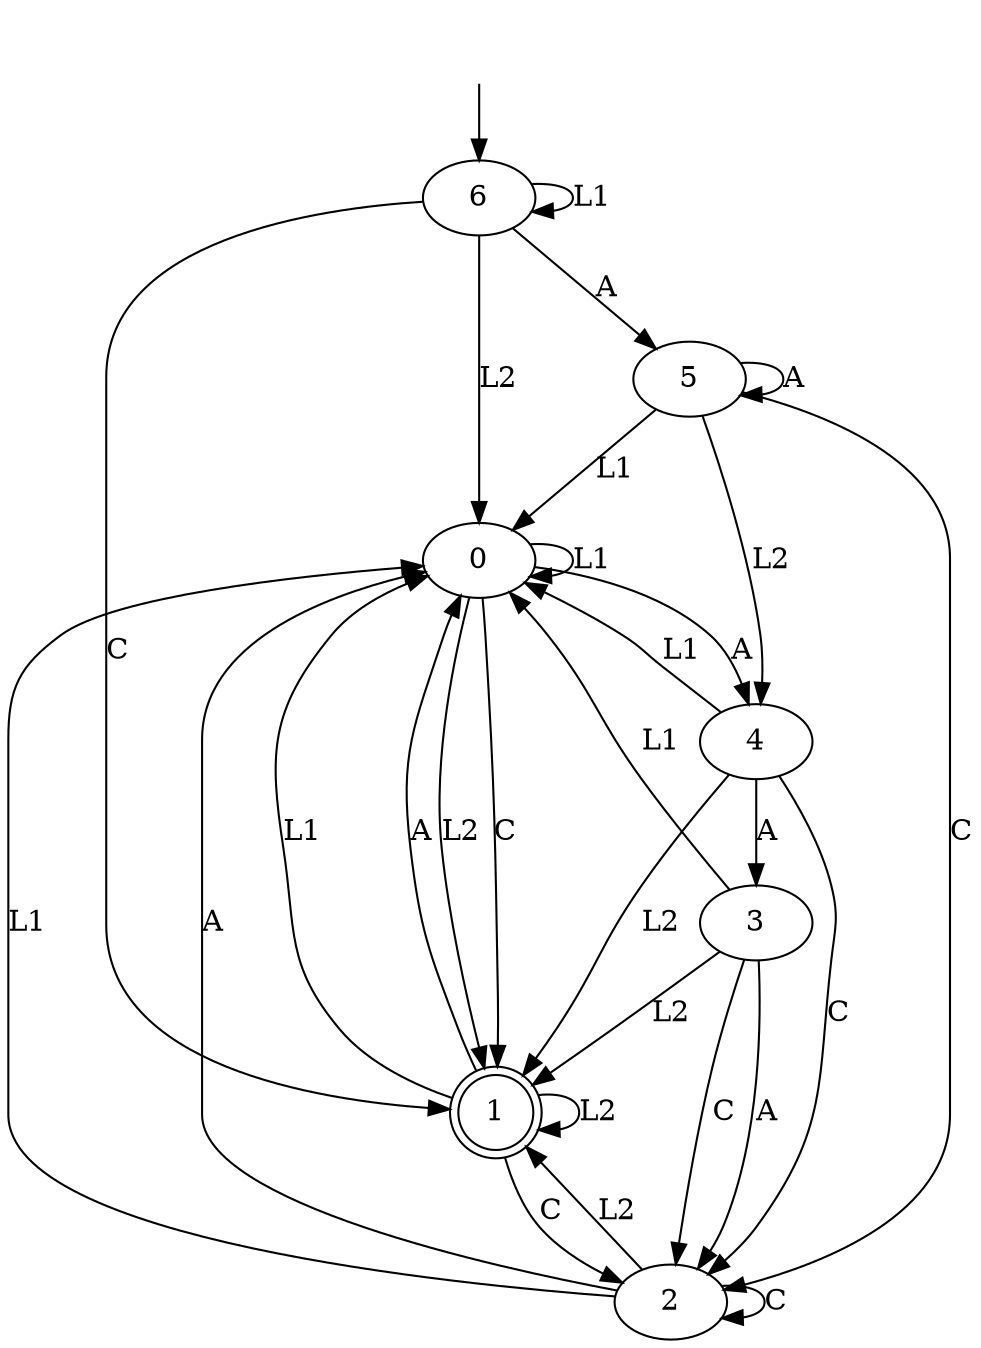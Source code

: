 digraph "output/magento_result_a_0.2" {
0 [label=0];
1 [label=1, shape=doublecircle];
2 [label=2];
3 [label=3];
4 [label=4];
5 [label=5];
6 [label=6];
0 -> 0  [label=L1];
0 -> 1  [label=L2];
0 -> 4  [label=A];
0 -> 1  [label=C];
1 -> 0  [label=L1];
1 -> 1  [label=L2];
1 -> 0  [label=A];
1 -> 2  [label=C];
2 -> 0  [label=L1];
2 -> 1  [label=L2];
2 -> 0  [label=A];
2 -> 2  [label=C];
3 -> 0  [label=L1];
3 -> 1  [label=L2];
3 -> 2  [label=A];
3 -> 2  [label=C];
4 -> 0  [label=L1];
4 -> 1  [label=L2];
4 -> 3  [label=A];
4 -> 2  [label=C];
5 -> 0  [label=L1];
5 -> 4  [label=L2];
5 -> 5  [label=A];
5 -> 2  [label=C];
6 -> 6  [label=L1];
6 -> 0  [label=L2];
6 -> 5  [label=A];
6 -> 1  [label=C];
__start0 [label="", shape=none];
__start0 -> 6  [label=""];
}
